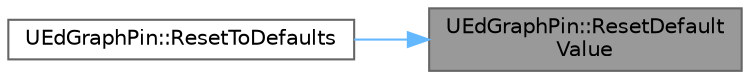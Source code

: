 digraph "UEdGraphPin::ResetDefaultValue"
{
 // INTERACTIVE_SVG=YES
 // LATEX_PDF_SIZE
  bgcolor="transparent";
  edge [fontname=Helvetica,fontsize=10,labelfontname=Helvetica,labelfontsize=10];
  node [fontname=Helvetica,fontsize=10,shape=box,height=0.2,width=0.4];
  rankdir="RL";
  Node1 [id="Node000001",label="UEdGraphPin::ResetDefault\lValue",height=0.2,width=0.4,color="gray40", fillcolor="grey60", style="filled", fontcolor="black",tooltip="Reset default values to empty."];
  Node1 -> Node2 [id="edge1_Node000001_Node000002",dir="back",color="steelblue1",style="solid",tooltip=" "];
  Node2 [id="Node000002",label="UEdGraphPin::ResetToDefaults",height=0.2,width=0.4,color="grey40", fillcolor="white", style="filled",URL="$de/d87/classUEdGraphPin.html#a0032e942fa109332a8ebae6cb28b35fd",tooltip="Resets node to default constructor state."];
}
